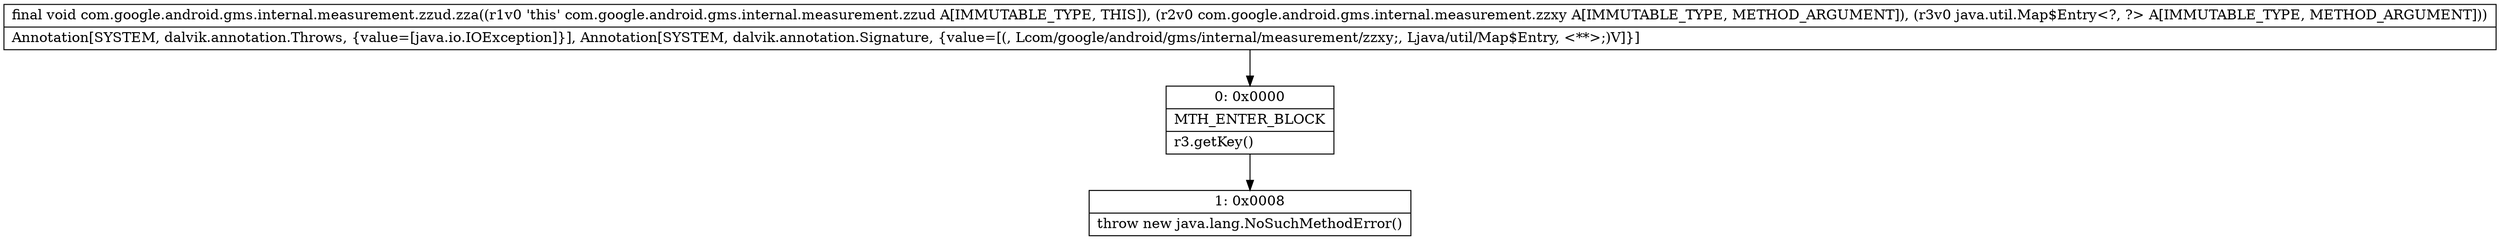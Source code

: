 digraph "CFG forcom.google.android.gms.internal.measurement.zzud.zza(Lcom\/google\/android\/gms\/internal\/measurement\/zzxy;Ljava\/util\/Map$Entry;)V" {
Node_0 [shape=record,label="{0\:\ 0x0000|MTH_ENTER_BLOCK\l|r3.getKey()\l}"];
Node_1 [shape=record,label="{1\:\ 0x0008|throw new java.lang.NoSuchMethodError()\l}"];
MethodNode[shape=record,label="{final void com.google.android.gms.internal.measurement.zzud.zza((r1v0 'this' com.google.android.gms.internal.measurement.zzud A[IMMUTABLE_TYPE, THIS]), (r2v0 com.google.android.gms.internal.measurement.zzxy A[IMMUTABLE_TYPE, METHOD_ARGUMENT]), (r3v0 java.util.Map$Entry\<?, ?\> A[IMMUTABLE_TYPE, METHOD_ARGUMENT]))  | Annotation[SYSTEM, dalvik.annotation.Throws, \{value=[java.io.IOException]\}], Annotation[SYSTEM, dalvik.annotation.Signature, \{value=[(, Lcom\/google\/android\/gms\/internal\/measurement\/zzxy;, Ljava\/util\/Map$Entry, \<**\>;)V]\}]\l}"];
MethodNode -> Node_0;
Node_0 -> Node_1;
}

